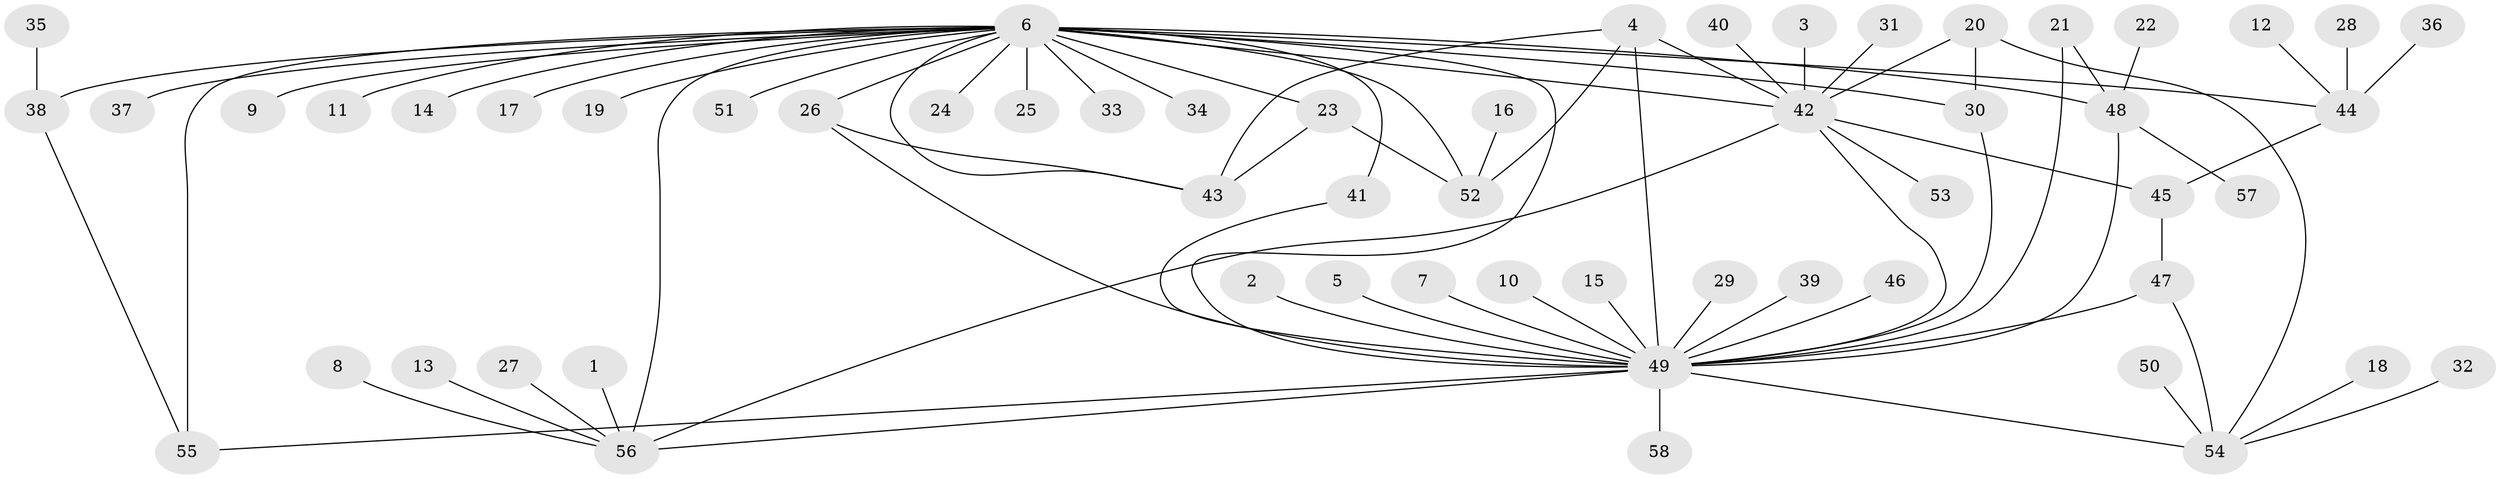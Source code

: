 // original degree distribution, {11: 0.008695652173913044, 20: 0.008695652173913044, 8: 0.034782608695652174, 1: 0.5304347826086957, 3: 0.11304347826086956, 18: 0.008695652173913044, 2: 0.1826086956521739, 12: 0.008695652173913044, 4: 0.06086956521739131, 9: 0.008695652173913044, 5: 0.034782608695652174}
// Generated by graph-tools (version 1.1) at 2025/25/03/09/25 03:25:56]
// undirected, 58 vertices, 78 edges
graph export_dot {
graph [start="1"]
  node [color=gray90,style=filled];
  1;
  2;
  3;
  4;
  5;
  6;
  7;
  8;
  9;
  10;
  11;
  12;
  13;
  14;
  15;
  16;
  17;
  18;
  19;
  20;
  21;
  22;
  23;
  24;
  25;
  26;
  27;
  28;
  29;
  30;
  31;
  32;
  33;
  34;
  35;
  36;
  37;
  38;
  39;
  40;
  41;
  42;
  43;
  44;
  45;
  46;
  47;
  48;
  49;
  50;
  51;
  52;
  53;
  54;
  55;
  56;
  57;
  58;
  1 -- 56 [weight=1.0];
  2 -- 49 [weight=1.0];
  3 -- 42 [weight=1.0];
  4 -- 42 [weight=1.0];
  4 -- 43 [weight=1.0];
  4 -- 49 [weight=2.0];
  4 -- 52 [weight=1.0];
  5 -- 49 [weight=1.0];
  6 -- 9 [weight=1.0];
  6 -- 11 [weight=1.0];
  6 -- 14 [weight=1.0];
  6 -- 17 [weight=1.0];
  6 -- 19 [weight=1.0];
  6 -- 23 [weight=1.0];
  6 -- 24 [weight=1.0];
  6 -- 25 [weight=1.0];
  6 -- 26 [weight=1.0];
  6 -- 30 [weight=1.0];
  6 -- 33 [weight=1.0];
  6 -- 34 [weight=1.0];
  6 -- 37 [weight=1.0];
  6 -- 38 [weight=1.0];
  6 -- 41 [weight=1.0];
  6 -- 42 [weight=2.0];
  6 -- 43 [weight=1.0];
  6 -- 44 [weight=1.0];
  6 -- 48 [weight=2.0];
  6 -- 49 [weight=2.0];
  6 -- 51 [weight=1.0];
  6 -- 52 [weight=1.0];
  6 -- 55 [weight=1.0];
  6 -- 56 [weight=1.0];
  7 -- 49 [weight=1.0];
  8 -- 56 [weight=1.0];
  10 -- 49 [weight=1.0];
  12 -- 44 [weight=1.0];
  13 -- 56 [weight=1.0];
  15 -- 49 [weight=1.0];
  16 -- 52 [weight=1.0];
  18 -- 54 [weight=1.0];
  20 -- 30 [weight=1.0];
  20 -- 42 [weight=1.0];
  20 -- 54 [weight=1.0];
  21 -- 48 [weight=1.0];
  21 -- 49 [weight=1.0];
  22 -- 48 [weight=1.0];
  23 -- 43 [weight=1.0];
  23 -- 52 [weight=1.0];
  26 -- 43 [weight=1.0];
  26 -- 49 [weight=1.0];
  27 -- 56 [weight=1.0];
  28 -- 44 [weight=1.0];
  29 -- 49 [weight=2.0];
  30 -- 49 [weight=1.0];
  31 -- 42 [weight=1.0];
  32 -- 54 [weight=1.0];
  35 -- 38 [weight=1.0];
  36 -- 44 [weight=1.0];
  38 -- 55 [weight=1.0];
  39 -- 49 [weight=1.0];
  40 -- 42 [weight=1.0];
  41 -- 49 [weight=1.0];
  42 -- 45 [weight=1.0];
  42 -- 49 [weight=1.0];
  42 -- 53 [weight=1.0];
  42 -- 56 [weight=1.0];
  44 -- 45 [weight=2.0];
  45 -- 47 [weight=1.0];
  46 -- 49 [weight=1.0];
  47 -- 49 [weight=1.0];
  47 -- 54 [weight=1.0];
  48 -- 49 [weight=1.0];
  48 -- 57 [weight=1.0];
  49 -- 54 [weight=2.0];
  49 -- 55 [weight=1.0];
  49 -- 56 [weight=2.0];
  49 -- 58 [weight=1.0];
  50 -- 54 [weight=1.0];
}
